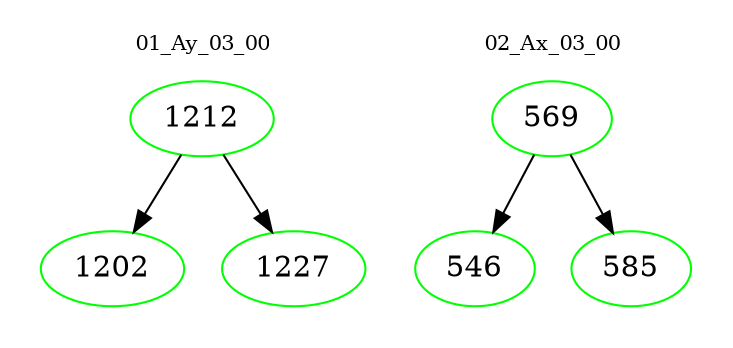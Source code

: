 digraph{
subgraph cluster_0 {
color = white
label = "01_Ay_03_00";
fontsize=10;
T0_1212 [label="1212", color="green"]
T0_1212 -> T0_1202 [color="black"]
T0_1202 [label="1202", color="green"]
T0_1212 -> T0_1227 [color="black"]
T0_1227 [label="1227", color="green"]
}
subgraph cluster_1 {
color = white
label = "02_Ax_03_00";
fontsize=10;
T1_569 [label="569", color="green"]
T1_569 -> T1_546 [color="black"]
T1_546 [label="546", color="green"]
T1_569 -> T1_585 [color="black"]
T1_585 [label="585", color="green"]
}
}

